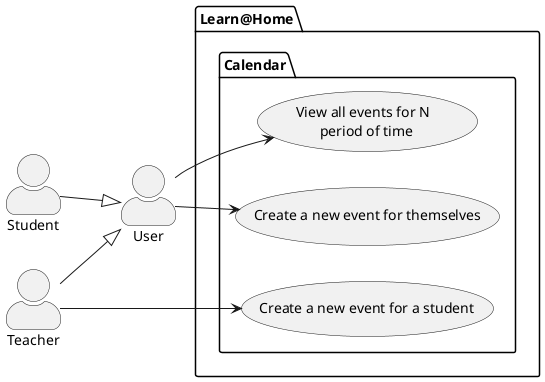 @startuml Calendar

skinparam actorStyle awesome
left to right direction

actor "User" as user
actor "Student" as student
actor "Teacher" as teacher

package Learn@Home {
    package Calendar {
        usecase "View all events for N \n period of time" as view_all_events
        usecase "Create a new event for themselves" as create_event_for_themselves
        usecase "Create a new event for a student" as create_event_for_a_student
    }
}

teacher --|> user
student --|> user

user --> view_all_events
user --> create_event_for_themselves
teacher --> create_event_for_a_student

@enduml